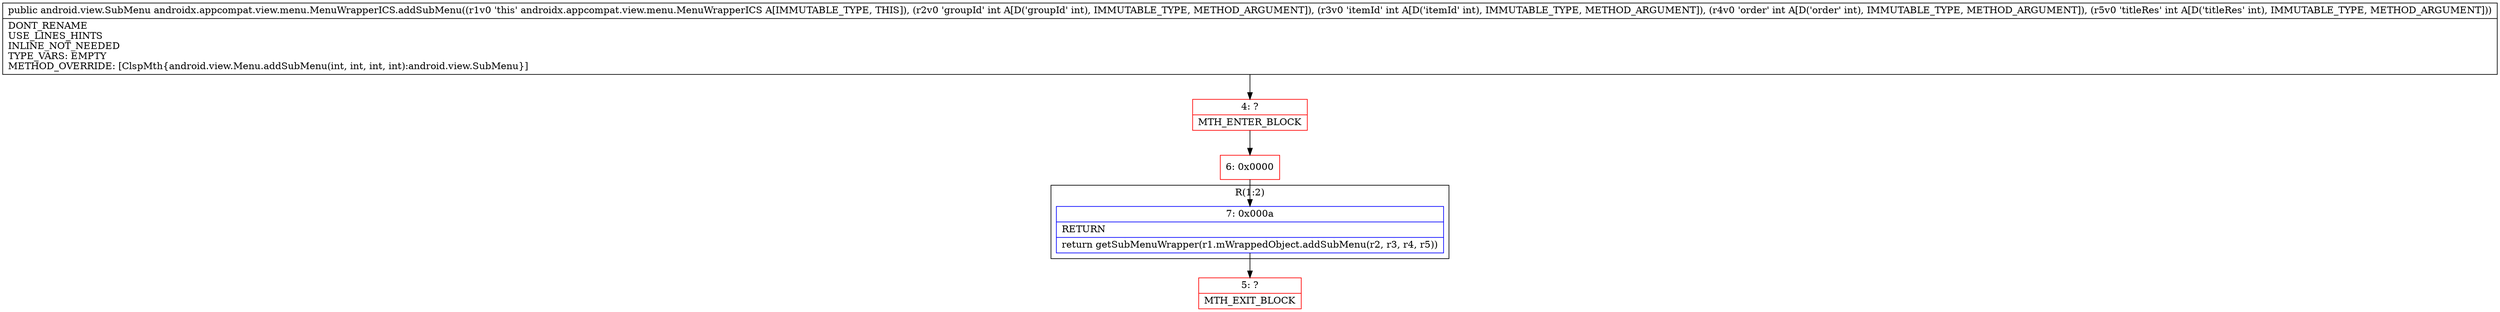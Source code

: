 digraph "CFG forandroidx.appcompat.view.menu.MenuWrapperICS.addSubMenu(IIII)Landroid\/view\/SubMenu;" {
subgraph cluster_Region_1697662593 {
label = "R(1:2)";
node [shape=record,color=blue];
Node_7 [shape=record,label="{7\:\ 0x000a|RETURN\l|return getSubMenuWrapper(r1.mWrappedObject.addSubMenu(r2, r3, r4, r5))\l}"];
}
Node_4 [shape=record,color=red,label="{4\:\ ?|MTH_ENTER_BLOCK\l}"];
Node_6 [shape=record,color=red,label="{6\:\ 0x0000}"];
Node_5 [shape=record,color=red,label="{5\:\ ?|MTH_EXIT_BLOCK\l}"];
MethodNode[shape=record,label="{public android.view.SubMenu androidx.appcompat.view.menu.MenuWrapperICS.addSubMenu((r1v0 'this' androidx.appcompat.view.menu.MenuWrapperICS A[IMMUTABLE_TYPE, THIS]), (r2v0 'groupId' int A[D('groupId' int), IMMUTABLE_TYPE, METHOD_ARGUMENT]), (r3v0 'itemId' int A[D('itemId' int), IMMUTABLE_TYPE, METHOD_ARGUMENT]), (r4v0 'order' int A[D('order' int), IMMUTABLE_TYPE, METHOD_ARGUMENT]), (r5v0 'titleRes' int A[D('titleRes' int), IMMUTABLE_TYPE, METHOD_ARGUMENT]))  | DONT_RENAME\lUSE_LINES_HINTS\lINLINE_NOT_NEEDED\lTYPE_VARS: EMPTY\lMETHOD_OVERRIDE: [ClspMth\{android.view.Menu.addSubMenu(int, int, int, int):android.view.SubMenu\}]\l}"];
MethodNode -> Node_4;Node_7 -> Node_5;
Node_4 -> Node_6;
Node_6 -> Node_7;
}

